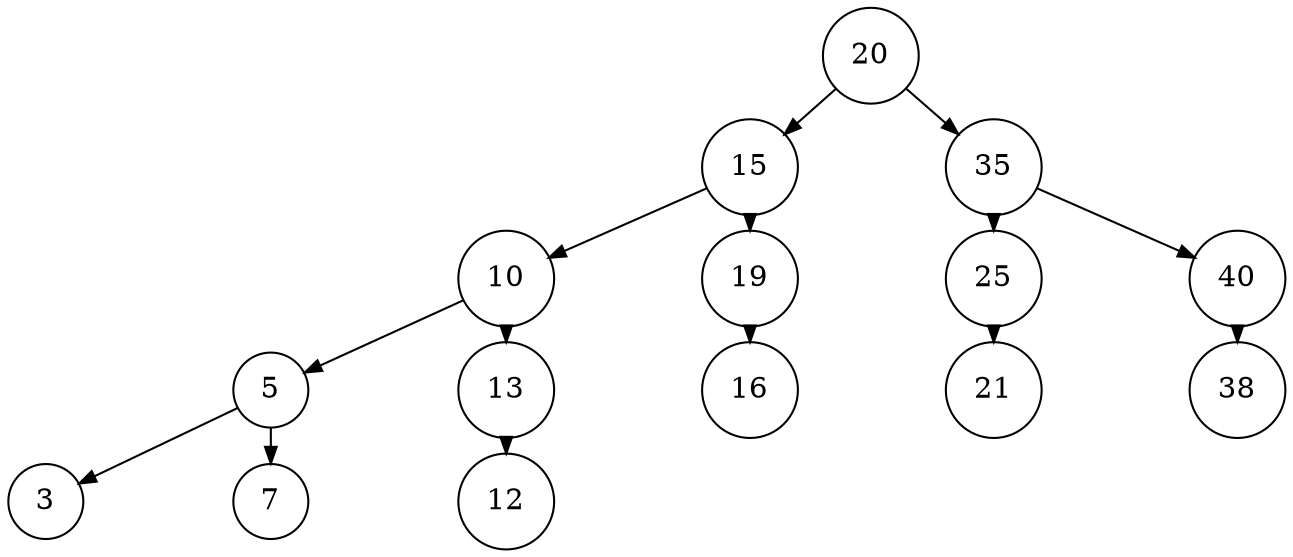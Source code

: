 digraph BST1d {
    nodesep=1;
    ranksep=0.1;
    margin=0;
    graph [ordering="out"]
    node [shape=circle];
    edge [arrowsize=0.8];
    20 -> 15;
    20 -> 35;
    15 -> 10;
    15 -> 19;
    35 -> 25;
    35 -> 40;
    10 -> 5;
    10 -> 13;
    19 -> 16 [side="left"];
    25 -> 21 [side="left"];
    40 -> 38 [side="left"];
    5 -> 3;
    5 -> 7;
    13 -> 12[ side="left"];
}